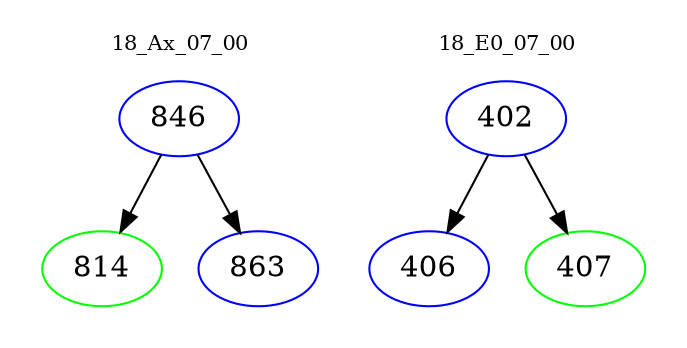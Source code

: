 digraph{
subgraph cluster_0 {
color = white
label = "18_Ax_07_00";
fontsize=10;
T0_846 [label="846", color="blue"]
T0_846 -> T0_814 [color="black"]
T0_814 [label="814", color="green"]
T0_846 -> T0_863 [color="black"]
T0_863 [label="863", color="blue"]
}
subgraph cluster_1 {
color = white
label = "18_E0_07_00";
fontsize=10;
T1_402 [label="402", color="blue"]
T1_402 -> T1_406 [color="black"]
T1_406 [label="406", color="blue"]
T1_402 -> T1_407 [color="black"]
T1_407 [label="407", color="green"]
}
}
